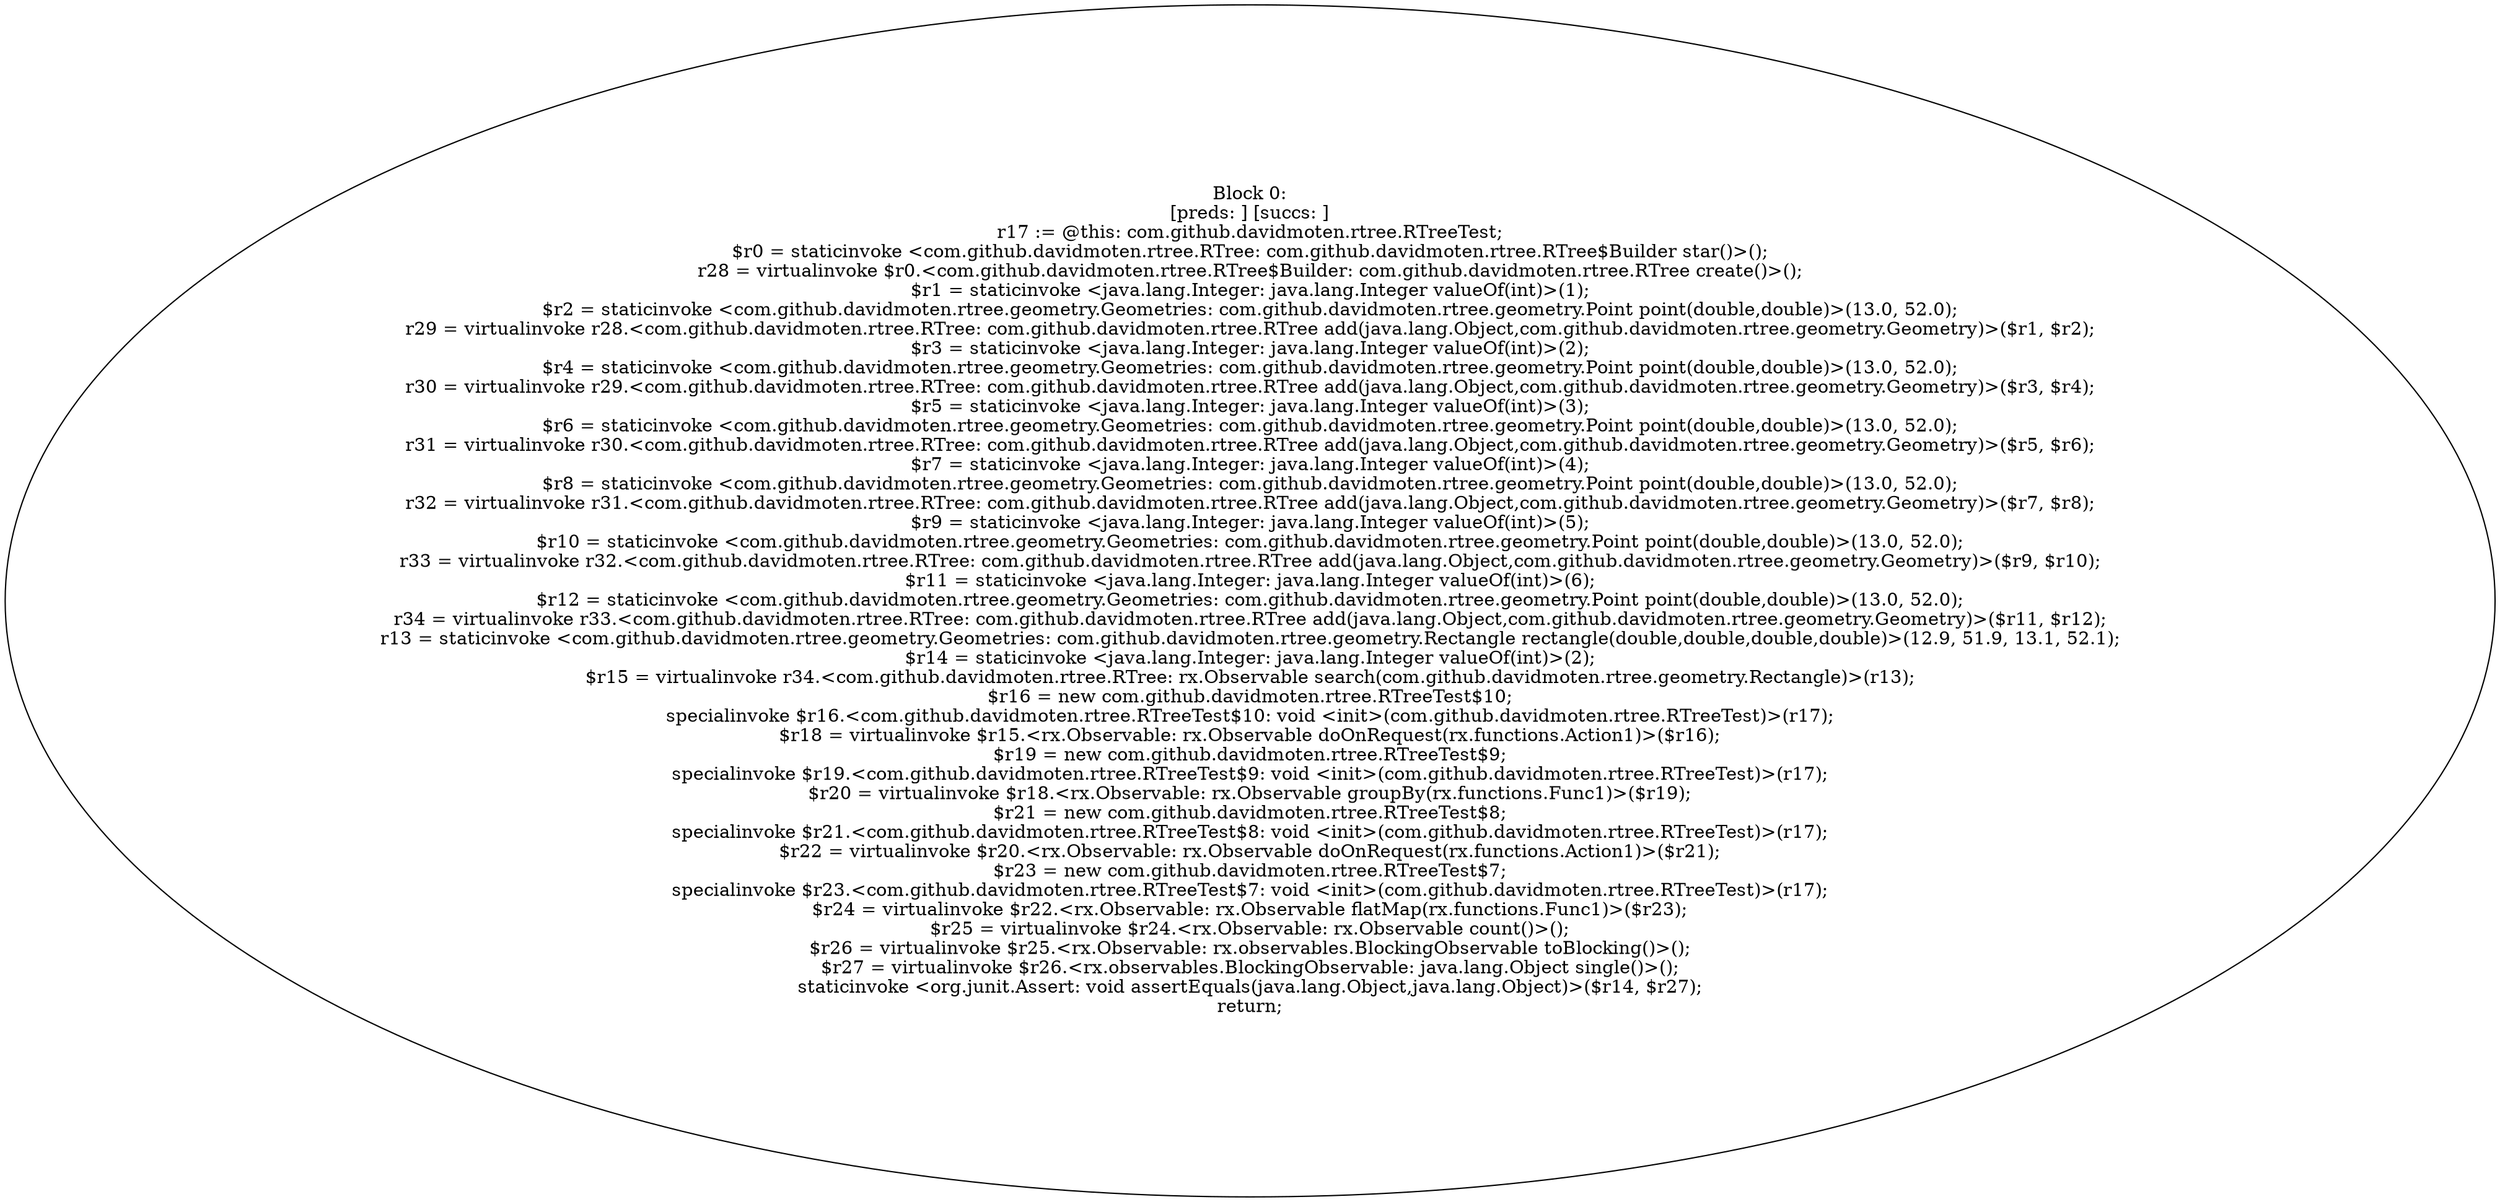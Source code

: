 digraph "unitGraph" {
    "Block 0:
[preds: ] [succs: ]
r17 := @this: com.github.davidmoten.rtree.RTreeTest;
$r0 = staticinvoke <com.github.davidmoten.rtree.RTree: com.github.davidmoten.rtree.RTree$Builder star()>();
r28 = virtualinvoke $r0.<com.github.davidmoten.rtree.RTree$Builder: com.github.davidmoten.rtree.RTree create()>();
$r1 = staticinvoke <java.lang.Integer: java.lang.Integer valueOf(int)>(1);
$r2 = staticinvoke <com.github.davidmoten.rtree.geometry.Geometries: com.github.davidmoten.rtree.geometry.Point point(double,double)>(13.0, 52.0);
r29 = virtualinvoke r28.<com.github.davidmoten.rtree.RTree: com.github.davidmoten.rtree.RTree add(java.lang.Object,com.github.davidmoten.rtree.geometry.Geometry)>($r1, $r2);
$r3 = staticinvoke <java.lang.Integer: java.lang.Integer valueOf(int)>(2);
$r4 = staticinvoke <com.github.davidmoten.rtree.geometry.Geometries: com.github.davidmoten.rtree.geometry.Point point(double,double)>(13.0, 52.0);
r30 = virtualinvoke r29.<com.github.davidmoten.rtree.RTree: com.github.davidmoten.rtree.RTree add(java.lang.Object,com.github.davidmoten.rtree.geometry.Geometry)>($r3, $r4);
$r5 = staticinvoke <java.lang.Integer: java.lang.Integer valueOf(int)>(3);
$r6 = staticinvoke <com.github.davidmoten.rtree.geometry.Geometries: com.github.davidmoten.rtree.geometry.Point point(double,double)>(13.0, 52.0);
r31 = virtualinvoke r30.<com.github.davidmoten.rtree.RTree: com.github.davidmoten.rtree.RTree add(java.lang.Object,com.github.davidmoten.rtree.geometry.Geometry)>($r5, $r6);
$r7 = staticinvoke <java.lang.Integer: java.lang.Integer valueOf(int)>(4);
$r8 = staticinvoke <com.github.davidmoten.rtree.geometry.Geometries: com.github.davidmoten.rtree.geometry.Point point(double,double)>(13.0, 52.0);
r32 = virtualinvoke r31.<com.github.davidmoten.rtree.RTree: com.github.davidmoten.rtree.RTree add(java.lang.Object,com.github.davidmoten.rtree.geometry.Geometry)>($r7, $r8);
$r9 = staticinvoke <java.lang.Integer: java.lang.Integer valueOf(int)>(5);
$r10 = staticinvoke <com.github.davidmoten.rtree.geometry.Geometries: com.github.davidmoten.rtree.geometry.Point point(double,double)>(13.0, 52.0);
r33 = virtualinvoke r32.<com.github.davidmoten.rtree.RTree: com.github.davidmoten.rtree.RTree add(java.lang.Object,com.github.davidmoten.rtree.geometry.Geometry)>($r9, $r10);
$r11 = staticinvoke <java.lang.Integer: java.lang.Integer valueOf(int)>(6);
$r12 = staticinvoke <com.github.davidmoten.rtree.geometry.Geometries: com.github.davidmoten.rtree.geometry.Point point(double,double)>(13.0, 52.0);
r34 = virtualinvoke r33.<com.github.davidmoten.rtree.RTree: com.github.davidmoten.rtree.RTree add(java.lang.Object,com.github.davidmoten.rtree.geometry.Geometry)>($r11, $r12);
r13 = staticinvoke <com.github.davidmoten.rtree.geometry.Geometries: com.github.davidmoten.rtree.geometry.Rectangle rectangle(double,double,double,double)>(12.9, 51.9, 13.1, 52.1);
$r14 = staticinvoke <java.lang.Integer: java.lang.Integer valueOf(int)>(2);
$r15 = virtualinvoke r34.<com.github.davidmoten.rtree.RTree: rx.Observable search(com.github.davidmoten.rtree.geometry.Rectangle)>(r13);
$r16 = new com.github.davidmoten.rtree.RTreeTest$10;
specialinvoke $r16.<com.github.davidmoten.rtree.RTreeTest$10: void <init>(com.github.davidmoten.rtree.RTreeTest)>(r17);
$r18 = virtualinvoke $r15.<rx.Observable: rx.Observable doOnRequest(rx.functions.Action1)>($r16);
$r19 = new com.github.davidmoten.rtree.RTreeTest$9;
specialinvoke $r19.<com.github.davidmoten.rtree.RTreeTest$9: void <init>(com.github.davidmoten.rtree.RTreeTest)>(r17);
$r20 = virtualinvoke $r18.<rx.Observable: rx.Observable groupBy(rx.functions.Func1)>($r19);
$r21 = new com.github.davidmoten.rtree.RTreeTest$8;
specialinvoke $r21.<com.github.davidmoten.rtree.RTreeTest$8: void <init>(com.github.davidmoten.rtree.RTreeTest)>(r17);
$r22 = virtualinvoke $r20.<rx.Observable: rx.Observable doOnRequest(rx.functions.Action1)>($r21);
$r23 = new com.github.davidmoten.rtree.RTreeTest$7;
specialinvoke $r23.<com.github.davidmoten.rtree.RTreeTest$7: void <init>(com.github.davidmoten.rtree.RTreeTest)>(r17);
$r24 = virtualinvoke $r22.<rx.Observable: rx.Observable flatMap(rx.functions.Func1)>($r23);
$r25 = virtualinvoke $r24.<rx.Observable: rx.Observable count()>();
$r26 = virtualinvoke $r25.<rx.Observable: rx.observables.BlockingObservable toBlocking()>();
$r27 = virtualinvoke $r26.<rx.observables.BlockingObservable: java.lang.Object single()>();
staticinvoke <org.junit.Assert: void assertEquals(java.lang.Object,java.lang.Object)>($r14, $r27);
return;
"
}
